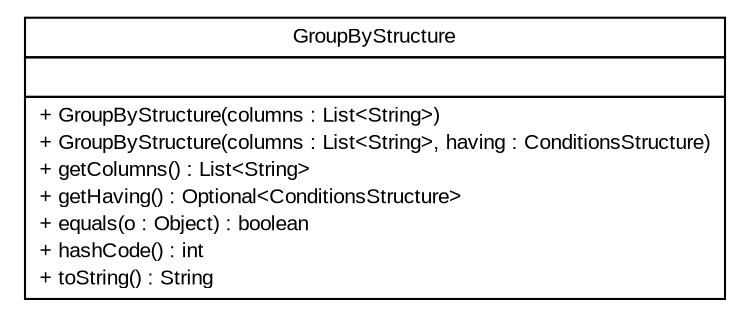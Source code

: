 #!/usr/local/bin/dot
#
# Class diagram 
# Generated by UMLGraph version R5_6 (http://www.umlgraph.org/)
#

digraph G {
	edge [fontname="arial",fontsize=10,labelfontname="arial",labelfontsize=10];
	node [fontname="arial",fontsize=10,shape=plaintext];
	nodesep=0.25;
	ranksep=0.5;
	// br.gov.to.sefaz.persistence.query.structure.select.groupby.GroupByStructure
	c45854 [label=<<table title="br.gov.to.sefaz.persistence.query.structure.select.groupby.GroupByStructure" border="0" cellborder="1" cellspacing="0" cellpadding="2" port="p" href="./GroupByStructure.html">
		<tr><td><table border="0" cellspacing="0" cellpadding="1">
<tr><td align="center" balign="center"> GroupByStructure </td></tr>
		</table></td></tr>
		<tr><td><table border="0" cellspacing="0" cellpadding="1">
<tr><td align="left" balign="left">  </td></tr>
		</table></td></tr>
		<tr><td><table border="0" cellspacing="0" cellpadding="1">
<tr><td align="left" balign="left"> + GroupByStructure(columns : List&lt;String&gt;) </td></tr>
<tr><td align="left" balign="left"> + GroupByStructure(columns : List&lt;String&gt;, having : ConditionsStructure) </td></tr>
<tr><td align="left" balign="left"> + getColumns() : List&lt;String&gt; </td></tr>
<tr><td align="left" balign="left"> + getHaving() : Optional&lt;ConditionsStructure&gt; </td></tr>
<tr><td align="left" balign="left"> + equals(o : Object) : boolean </td></tr>
<tr><td align="left" balign="left"> + hashCode() : int </td></tr>
<tr><td align="left" balign="left"> + toString() : String </td></tr>
		</table></td></tr>
		</table>>, URL="./GroupByStructure.html", fontname="arial", fontcolor="black", fontsize=10.0];
}

